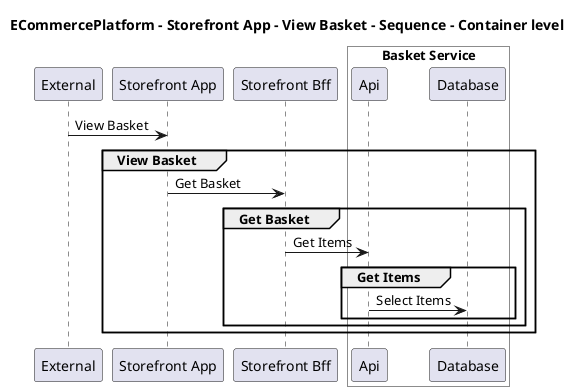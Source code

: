 @startuml

title ECommercePlatform - Storefront App - View Basket - Sequence - Container level

participant "External" as C4InterFlow.SoftwareSystems.ExternalSystem
participant "Storefront App" as ECommercePlatform.SoftwareSystems.StorefrontApp
participant "Storefront Bff" as ECommercePlatform.SoftwareSystems.StorefrontBff

box "Basket Service" #White
    participant "Api" as ECommercePlatform.SoftwareSystems.BasketService.Containers.Api
    participant "Database" as ECommercePlatform.SoftwareSystems.BasketService.Containers.Database
end box


C4InterFlow.SoftwareSystems.ExternalSystem -> ECommercePlatform.SoftwareSystems.StorefrontApp : View Basket
group View Basket
ECommercePlatform.SoftwareSystems.StorefrontApp -> ECommercePlatform.SoftwareSystems.StorefrontBff : Get Basket
group Get Basket
ECommercePlatform.SoftwareSystems.StorefrontBff -> ECommercePlatform.SoftwareSystems.BasketService.Containers.Api : Get Items
group Get Items
ECommercePlatform.SoftwareSystems.BasketService.Containers.Api -> ECommercePlatform.SoftwareSystems.BasketService.Containers.Database : Select Items
end
end
end


@enduml
